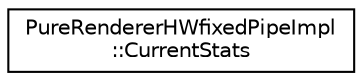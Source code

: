 digraph "Graphical Class Hierarchy"
{
 // LATEX_PDF_SIZE
  edge [fontname="Helvetica",fontsize="10",labelfontname="Helvetica",labelfontsize="10"];
  node [fontname="Helvetica",fontsize="10",shape=record];
  rankdir="LR";
  Node0 [label="PureRendererHWfixedPipeImpl\l::CurrentStats",height=0.2,width=0.4,color="black", fillcolor="white", style="filled",URL="$struct_pure_renderer_h_wfixed_pipe_impl_1_1_current_stats.html",tooltip="Renderer statistics collected until next ResetStatistics()."];
}

